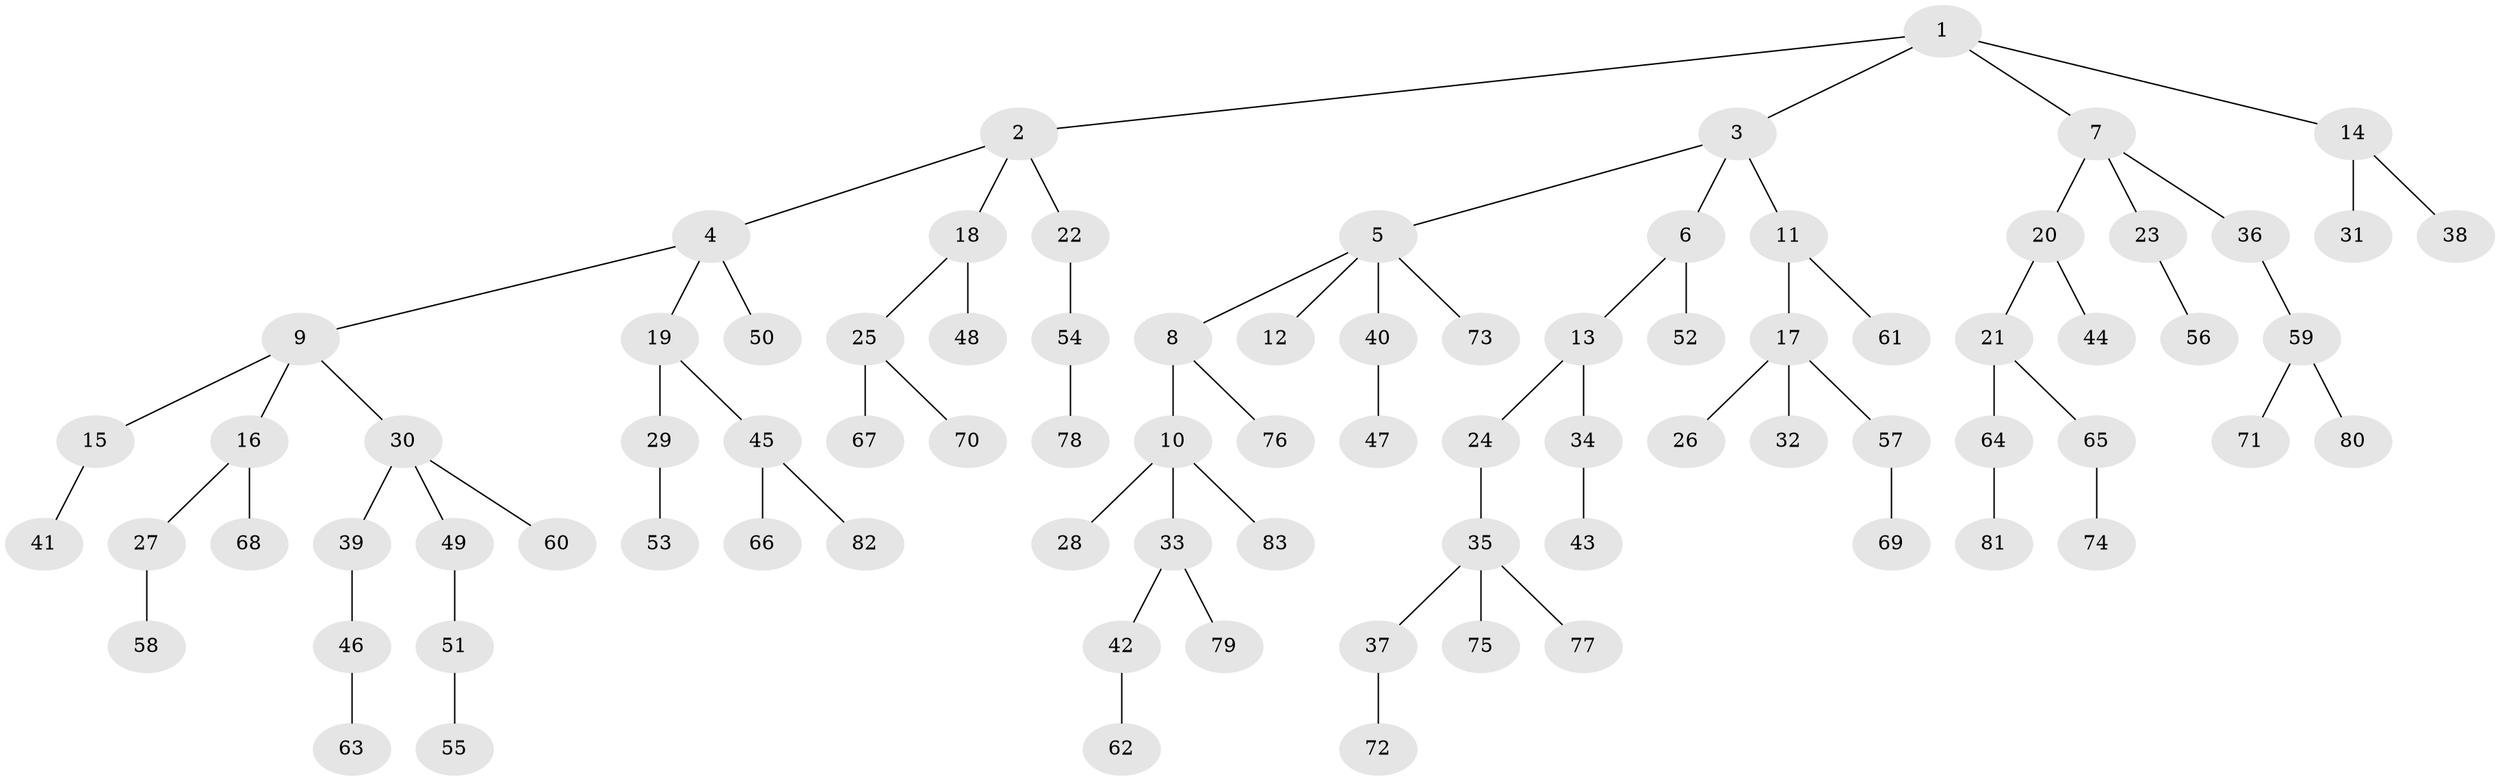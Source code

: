 // coarse degree distribution, {6: 0.018867924528301886, 5: 0.05660377358490566, 3: 0.11320754716981132, 4: 0.09433962264150944, 2: 0.1320754716981132, 1: 0.5849056603773585}
// Generated by graph-tools (version 1.1) at 2025/52/02/27/25 19:52:12]
// undirected, 83 vertices, 82 edges
graph export_dot {
graph [start="1"]
  node [color=gray90,style=filled];
  1;
  2;
  3;
  4;
  5;
  6;
  7;
  8;
  9;
  10;
  11;
  12;
  13;
  14;
  15;
  16;
  17;
  18;
  19;
  20;
  21;
  22;
  23;
  24;
  25;
  26;
  27;
  28;
  29;
  30;
  31;
  32;
  33;
  34;
  35;
  36;
  37;
  38;
  39;
  40;
  41;
  42;
  43;
  44;
  45;
  46;
  47;
  48;
  49;
  50;
  51;
  52;
  53;
  54;
  55;
  56;
  57;
  58;
  59;
  60;
  61;
  62;
  63;
  64;
  65;
  66;
  67;
  68;
  69;
  70;
  71;
  72;
  73;
  74;
  75;
  76;
  77;
  78;
  79;
  80;
  81;
  82;
  83;
  1 -- 2;
  1 -- 3;
  1 -- 7;
  1 -- 14;
  2 -- 4;
  2 -- 18;
  2 -- 22;
  3 -- 5;
  3 -- 6;
  3 -- 11;
  4 -- 9;
  4 -- 19;
  4 -- 50;
  5 -- 8;
  5 -- 12;
  5 -- 40;
  5 -- 73;
  6 -- 13;
  6 -- 52;
  7 -- 20;
  7 -- 23;
  7 -- 36;
  8 -- 10;
  8 -- 76;
  9 -- 15;
  9 -- 16;
  9 -- 30;
  10 -- 28;
  10 -- 33;
  10 -- 83;
  11 -- 17;
  11 -- 61;
  13 -- 24;
  13 -- 34;
  14 -- 31;
  14 -- 38;
  15 -- 41;
  16 -- 27;
  16 -- 68;
  17 -- 26;
  17 -- 32;
  17 -- 57;
  18 -- 25;
  18 -- 48;
  19 -- 29;
  19 -- 45;
  20 -- 21;
  20 -- 44;
  21 -- 64;
  21 -- 65;
  22 -- 54;
  23 -- 56;
  24 -- 35;
  25 -- 67;
  25 -- 70;
  27 -- 58;
  29 -- 53;
  30 -- 39;
  30 -- 49;
  30 -- 60;
  33 -- 42;
  33 -- 79;
  34 -- 43;
  35 -- 37;
  35 -- 75;
  35 -- 77;
  36 -- 59;
  37 -- 72;
  39 -- 46;
  40 -- 47;
  42 -- 62;
  45 -- 66;
  45 -- 82;
  46 -- 63;
  49 -- 51;
  51 -- 55;
  54 -- 78;
  57 -- 69;
  59 -- 71;
  59 -- 80;
  64 -- 81;
  65 -- 74;
}
